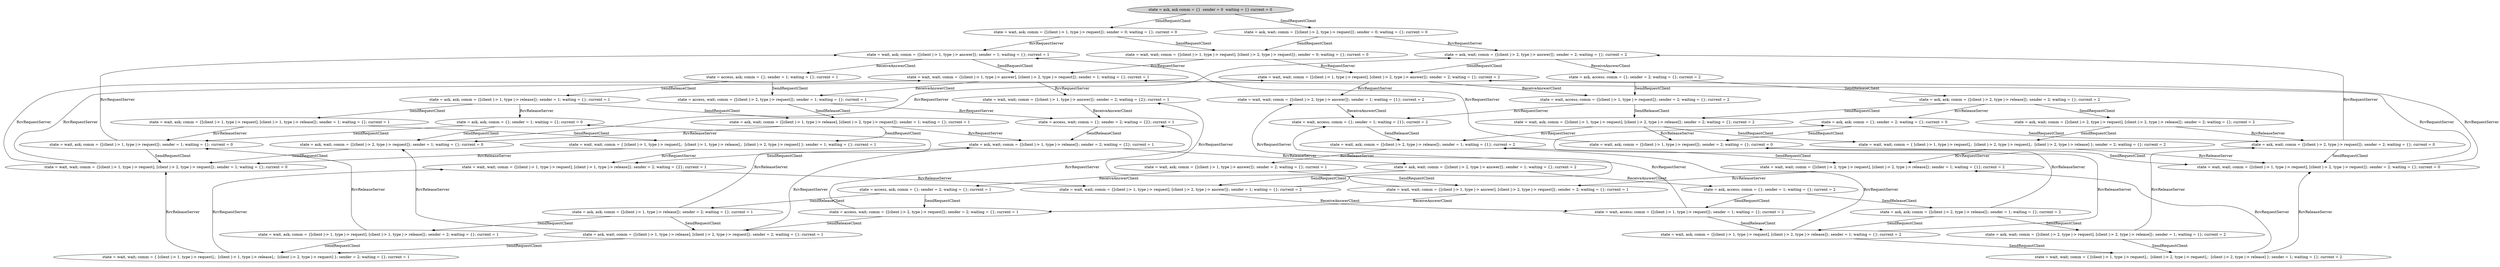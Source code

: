 strict digraph DiskGraph {
nodesep=0.35;
subgraph cluster_graph {
color="white";
-3007379251123995854 [label="state = ask, ask comm = {}  sender = 0  waiting = {} current = 0",style = filled]
-3007379251123995854 -> 5610365159963373162 [label="SendRequestClient",color="black",fontcolor="black"];
5610365159963373162 [label="state = wait, ask; comm = {[client |-> 1, type |-> request]}; sender = 0; waiting = {}; current = 0"];
5610365159963373162 -> 5038014797170245366 [label="RcvRequestServer",color="black",fontcolor="black"];
5038014797170245366 [label="state = wait, ask; comm = {[client |-> 1, type |-> answer]}; sender = 1; waiting = {}; current = 1"];
-3007379251123995854 -> 354324122913043131 [label="SendRequestClient",color="black",fontcolor="black"];
354324122913043131 [label="state = ask, wait; comm = {[client |-> 2, type |-> request]}; sender = 0; waiting = {}; current = 0"];
5610365159963373162 -> 5038014797170245366 [label="RcvRequestServer",color="black",fontcolor="black"];
5038014797170245366 -> -8943286939086169484 [label="ReceiveAnswerClient",color="black",fontcolor="black"];
-8943286939086169484 [label="state = access, ask; comm = {}; sender = 1; waiting = {}; current = 1"];
5610365159963373162 -> 8162719647966164771 [label="SendRequestClient",color="black",fontcolor="black"];
8162719647966164771 [label="state = wait, wait; comm = {[client |-> 1, type |-> request], [client |-> 2, type |-> request]}; sender = 0; waiting = {}; current = 0"];
-8943286939086169484 -> 1842332273725574549 [label="SendReleaseClient",color="black",fontcolor="black"];
1842332273725574549 [label="state = ask, ask; comm = {[client |-> 1, type |-> release]}; sender = 1; waiting = {}; current = 1"];
5038014797170245366 -> 541539822386369215 [label="SendRequestClient",color="black",fontcolor="black"];
541539822386369215 [label="state = wait, wait; comm = {[client |-> 1, type |-> answer], [client |-> 2, type |-> request]}; sender = 1; waiting = {}; current = 1"];
-8943286939086169484 -> -335947191868526467 [label="SendRequestClient",color="black",fontcolor="black"];
-335947191868526467 [label="state = access, wait; comm = {[client |-> 2, type |-> request]}; sender = 1; waiting = {}; current = 1"];
1842332273725574549 -> 4601490067971017426 [label="RcvReleaseServer",color="black",fontcolor="black"];
4601490067971017426 [label="state = ask, ask; comm = {}; sender = 1; waiting = {}; current = 0"];
354324122913043131 -> 5233644813974778355 [label="RcvRequestServer",color="black",fontcolor="black"];
5233644813974778355 [label="state = ask, wait; comm = {[client |-> 2, type |-> answer]}; sender = 2; waiting = {}; current = 2"];
1842332273725574549 -> 8408246756183523034 [label="SendRequestClient",color="black",fontcolor="black"];
8408246756183523034 [label="state = wait, ask; comm = {[client |-> 1, type |-> request], [client |-> 1, type |-> release]}; sender = 1; waiting = {}; current = 1"];
541539822386369215 -> 1789337807767016058 [label="RcvRequestServer",color="black",fontcolor="black"];
1789337807767016058 [label="state = wait, wait; comm = {[client |-> 1, type |-> answer]}; sender = 2; waiting = {2}; current = 1"];
8162719647966164771 -> 541539822386369215 [label="RcvRequestServer",color="black",fontcolor="black"];
8162719647966164771 -> 3335464579128544426 [label="RcvRequestServer",color="black",fontcolor="black"];
3335464579128544426 [label="state = wait, wait; comm = {[client |-> 1, type |-> request], [client |-> 2, type |-> answer]}; sender = 2; waiting = {}; current = 2"];
1842332273725574549 -> 4601490067971017426 [label="RcvReleaseServer",color="black",fontcolor="black"];
541539822386369215 -> -335947191868526467 [label="ReceiveAnswerClient",color="black",fontcolor="black"];
354324122913043131 -> 8162719647966164771 [label="SendRequestClient",color="black",fontcolor="black"];
8162719647966164771 -> 541539822386369215 [label="RcvRequestServer",color="black",fontcolor="black"];
1842332273725574549 -> 7704385791398419336 [label="SendRequestClient",color="black",fontcolor="black"];
7704385791398419336 [label="state = ask, wait; comm = {[client |-> 1, type |-> release], [client |-> 2, type |-> request]}; sender = 1; waiting = {}; current = 1"];
8162719647966164771 -> 3335464579128544426 [label="RcvRequestServer",color="black",fontcolor="black"];
354324122913043131 -> 5233644813974778355 [label="RcvRequestServer",color="black",fontcolor="black"];
541539822386369215 -> 1789337807767016058 [label="RcvRequestServer",color="black",fontcolor="black"];
4601490067971017426 -> -6610044879384797302 [label="SendRequestClient",color="black",fontcolor="black"];
-6610044879384797302 [label="state = wait, ask; comm = {[client |-> 1, type |-> request]}; sender = 1; waiting = {}; current = 0"];
-335947191868526467 -> -8799993623187052583 [label="RcvRequestServer",color="black",fontcolor="black"];
-8799993623187052583 [label="state = access, wait; comm = {}; sender = 2; waiting = {2}; current = 1"];
4601490067971017426 -> -1336815103849512101 [label="SendRequestClient",color="black",fontcolor="black"];
-1336815103849512101 [label="state = ask, wait; comm = {[client |-> 2, type |-> request]}; sender = 1; waiting = {}; current = 0"];
8408246756183523034 -> -6610044879384797302 [label="RcvReleaseServer",color="black",fontcolor="black"];
5233644813974778355 -> 3335464579128544426 [label="SendRequestClient",color="black",fontcolor="black"];
1789337807767016058 -> -8799993623187052583 [label="ReceiveAnswerClient",color="black",fontcolor="black"];
8408246756183523034 -> -6610044879384797302 [label="RcvReleaseServer",color="black",fontcolor="black"];
-335947191868526467 -> 7704385791398419336 [label="SendReleaseClient",color="black",fontcolor="black"];
3335464579128544426 -> -4871746269093011449 [label="RcvRequestServer",color="black",fontcolor="black"];
-4871746269093011449 [label="state = wait, wait; comm = {[client |-> 2, type |-> answer]}; sender = 1; waiting = {1}; current = 2"];
-335947191868526467 -> -8799993623187052583 [label="RcvRequestServer",color="black",fontcolor="black"];
7704385791398419336 -> -1336815103849512101 [label="RcvReleaseServer",color="black",fontcolor="black"];
3335464579128544426 -> -4871746269093011449 [label="RcvRequestServer",color="black",fontcolor="black"];
5233644813974778355 -> 4910777761860183222 [label="ReceiveAnswerClient",color="black",fontcolor="black"];
4910777761860183222 [label="state = ask, access; comm = {}; sender = 2; waiting = {}; current = 2"];
8408246756183523034 -> -6053938527355844250 [label="SendRequestClient",color="black",fontcolor="black"];
-6053938527355844250 [label="state = wait, wait; comm = { [client |-> 1, type |-> request],;  [client |-> 1, type |-> release],;  [client |-> 2, type |-> request] }; sender = 1; waiting = {}; current = 1"];
-6610044879384797302 -> 5038014797170245366 [label="RcvRequestServer",color="black",fontcolor="black"];
3335464579128544426 -> -3303814100636293155 [label="ReceiveAnswerClient",color="black",fontcolor="black"];
-3303814100636293155 [label="state = wait, access; comm = {[client |-> 1, type |-> request]}; sender = 2; waiting = {}; current = 2"];
7704385791398419336 -> 2420035255391360866 [label="RcvRequestServer",color="black",fontcolor="black"];
2420035255391360866 [label="state = ask, wait; comm = {[client |-> 1, type |-> release]}; sender = 2; waiting = {2}; current = 1"];
-1336815103849512101 -> 5233644813974778355 [label="RcvRequestServer",color="black",fontcolor="black"];
-6610044879384797302 -> 5038014797170245366 [label="RcvRequestServer",color="black",fontcolor="black"];
-8799993623187052583 -> 2420035255391360866 [label="SendReleaseClient",color="black",fontcolor="black"];
-6610044879384797302 -> -7431031662816344381 [label="SendRequestClient",color="black",fontcolor="black"];
-1336815103849512101 -> -7431031662816344381 [label="SendRequestClient",color="black",fontcolor="black"];
-7431031662816344381 [label="state = wait, wait; comm = {[client |-> 1, type |-> request], [client |-> 2, type |-> request]}; sender = 1; waiting = {}; current = 0"];
7704385791398419336 -> -6053938527355844250 [label="SendRequestClient",color="black",fontcolor="black"];
-1336815103849512101 -> 5233644813974778355 [label="RcvRequestServer",color="black",fontcolor="black"];
4910777761860183222 -> -3303814100636293155 [label="SendRequestClient",color="black",fontcolor="black"];
-6053938527355844250 -> -7431031662816344381 [label="RcvReleaseServer",color="black",fontcolor="black"];
-4871746269093011449 -> -2123310254238475931 [label="ReceiveAnswerClient",color="black",fontcolor="black"];
-2123310254238475931 [label="state = wait, access; comm = {}; sender = 1; waiting = {1}; current = 2"];
-6053938527355844250 -> 36223429627200545 [label="RcvRequestServer",color="black",fontcolor="black"];
36223429627200545 [label="state = wait, wait; comm = {[client |-> 1, type |-> request], [client |-> 1, type |-> release]}; sender = 2; waiting = {2}; current = 1"];
4910777761860183222 -> 8162697375819623352 [label="SendReleaseClient",color="black",fontcolor="black"];
8162697375819623352 [label="state = ask, ask; comm = {[client |-> 2, type |-> release]}; sender = 2; waiting = {}; current = 2"];
2420035255391360866 -> -4694724229932654722 [label="RcvReleaseServer",color="black",fontcolor="black"];
-4694724229932654722 [label="state = ask, wait; comm = {[client |-> 2, type |-> answer]}; sender = 1; waiting = {}; current = 2"];
2420035255391360866 -> 36223429627200545 [label="SendRequestClient",color="black",fontcolor="black"];
2420035255391360866 -> -4694724229932654722 [label="RcvReleaseServer",color="black",fontcolor="black"];
-7431031662816344381 -> 541539822386369215 [label="RcvRequestServer",color="black",fontcolor="black"];
-7431031662816344381 -> 3335464579128544426 [label="RcvRequestServer",color="black",fontcolor="black"];
-7431031662816344381 -> 541539822386369215 [label="RcvRequestServer",color="black",fontcolor="black"];
7704385791398419336 -> -1336815103849512101 [label="RcvReleaseServer",color="black",fontcolor="black"];
-7431031662816344381 -> 3335464579128544426 [label="RcvRequestServer",color="black",fontcolor="black"];
-6053938527355844250 -> -7431031662816344381 [label="RcvReleaseServer",color="black",fontcolor="black"];
-6053938527355844250 -> 36223429627200545 [label="RcvRequestServer",color="black",fontcolor="black"];
-3303814100636293155 -> -2123310254238475931 [label="RcvRequestServer",color="black",fontcolor="black"];
-2123310254238475931 -> 935490801532948019 [label="SendReleaseClient",color="black",fontcolor="black"];
935490801532948019 [label="state = wait, ask; comm = {[client |-> 2, type |-> release]}; sender = 1; waiting = {1}; current = 2"];
7704385791398419336 -> 2420035255391360866 [label="RcvRequestServer",color="black",fontcolor="black"];
8162697375819623352 -> -3917393064932449185 [label="RcvReleaseServer",color="black",fontcolor="black"];
-3917393064932449185 [label="state = ask, ask; comm = {}; sender = 2; waiting = {}; current = 0"];
36223429627200545 -> -2868605729405459929 [label="RcvReleaseServer",color="black",fontcolor="black"];
-2868605729405459929 [label="state = wait, wait; comm = {[client |-> 1, type |-> request], [client |-> 2, type |-> answer]}; sender = 1; waiting = {}; current = 2"];
-3303814100636293155 -> -2123310254238475931 [label="RcvRequestServer",color="black",fontcolor="black"];
-4694724229932654722 -> -2868605729405459929 [label="SendRequestClient",color="black",fontcolor="black"];
8162697375819623352 -> 2046580997050161399 [label="SendRequestClient",color="black",fontcolor="black"];
2046580997050161399 [label="state = wait, ask; comm = {[client |-> 1, type |-> request], [client |-> 2, type |-> release]}; sender = 2; waiting = {}; current = 2"];
8162697375819623352 -> -3917393064932449185 [label="RcvReleaseServer",color="black",fontcolor="black"];
36223429627200545 -> -2868605729405459929 [label="RcvReleaseServer",color="black",fontcolor="black"];
8162697375819623352 -> 5568660496611085527 [label="SendRequestClient",color="black",fontcolor="black"];
5568660496611085527 [label="state = ask, wait; comm = {[client |-> 2, type |-> request], [client |-> 2, type |-> release]}; sender = 2; waiting = {}; current = 2"];
935490801532948019 -> -5506839294711984005 [label="RcvReleaseServer",color="black",fontcolor="black"];
-5506839294711984005 [label="state = wait, ask; comm = {[client |-> 1, type |-> answer]}; sender = 2; waiting = {}; current = 1"];
-4694724229932654722 -> -5593524276789933509 [label="ReceiveAnswerClient",color="black",fontcolor="black"];
-5593524276789933509 [label="state = ask, access; comm = {}; sender = 1; waiting = {}; current = 2"];
-3303814100636293155 -> 2046580997050161399 [label="SendReleaseClient",color="black",fontcolor="black"];
-2868605729405459929 -> -4871746269093011449 [label="RcvRequestServer",color="black",fontcolor="black"];
935490801532948019 -> -5506839294711984005 [label="RcvReleaseServer",color="black",fontcolor="black"];
-3917393064932449185 -> 5925960997538427143 [label="SendRequestClient",color="black",fontcolor="black"];
5925960997538427143 [label="state = wait, ask; comm = {[client |-> 1, type |-> request]}; sender = 2; waiting = {}; current = 0"];
2046580997050161399 -> 5925960997538427143 [label="RcvReleaseServer",color="black",fontcolor="black"];
935490801532948019 -> -3061335808198687112 [label="SendRequestClient",color="black",fontcolor="black"];
-3061335808198687112 [label="state = wait, wait; comm = {[client |-> 2, type |-> request], [client |-> 2, type |-> release]}; sender = 1; waiting = {1}; current = 2"];
-3917393064932449185 -> 1948920281616985558 [label="SendRequestClient",color="black",fontcolor="black"];
1948920281616985558 [label="state = ask, wait; comm = {[client |-> 2, type |-> request]}; sender = 2; waiting = {}; current = 0"];
-2868605729405459929 -> -4871746269093011449 [label="RcvRequestServer",color="black",fontcolor="black"];
-5506839294711984005 -> 8474181292984448249 [label="ReceiveAnswerClient",color="black",fontcolor="black"];
8474181292984448249 [label="state = access, ask; comm = {}; sender = 2; waiting = {}; current = 1"];
5568660496611085527 -> 1948920281616985558 [label="RcvReleaseServer",color="black",fontcolor="black"];
2046580997050161399 -> 935490801532948019 [label="RcvRequestServer",color="black",fontcolor="black"];
5568660496611085527 -> -8335960851454828999 [label="SendRequestClient",color="black",fontcolor="black"];
-8335960851454828999 [label="state = wait, wait; comm = { [client |-> 1, type |-> request],;  [client |-> 2, type |-> request],;  [client |-> 2, type |-> release] }; sender = 2; waiting = {}; current = 2"];
-5506839294711984005 -> -1010294453494563790 [label="SendRequestClient",color="black",fontcolor="black"];
-1010294453494563790 [label="state = wait, wait; comm = {[client |-> 1, type |-> answer], [client |-> 2, type |-> request]}; sender = 2; waiting = {}; current = 1"];
-2868605729405459929 -> 2620856943599438160 [label="ReceiveAnswerClient",color="black",fontcolor="black"];
2620856943599438160 [label="state = wait, access; comm = {[client |-> 1, type |-> request]}; sender = 1; waiting = {}; current = 2"];
-5593524276789933509 -> 2620856943599438160 [label="SendRequestClient",color="black",fontcolor="black"];
5568660496611085527 -> 1948920281616985558 [label="RcvReleaseServer",color="black",fontcolor="black"];
2046580997050161399 -> 5925960997538427143 [label="RcvReleaseServer",color="black",fontcolor="black"];
-3061335808198687112 -> -1010294453494563790 [label="RcvReleaseServer",color="black",fontcolor="black"];
-5593524276789933509 -> -8701267744202160843 [label="SendReleaseClient",color="black",fontcolor="black"];
-8701267744202160843 [label="state = ask, ask; comm = {[client |-> 2, type |-> release]}; sender = 1; waiting = {}; current = 2"];
5925960997538427143 -> 5038014797170245366 [label="RcvRequestServer",color="black",fontcolor="black"];
1948920281616985558 -> 5233644813974778355 [label="RcvRequestServer",color="black",fontcolor="black"];
-3061335808198687112 -> -1010294453494563790 [label="RcvReleaseServer",color="black",fontcolor="black"];
2046580997050161399 -> 935490801532948019 [label="RcvRequestServer",color="black",fontcolor="black"];
1948920281616985558 -> 7973329603317934158 [label="SendRequestClient",color="black",fontcolor="black"];
7973329603317934158 [label="state = wait, wait; comm = {[client |-> 1, type |-> request], [client |-> 2, type |-> request]}; sender = 2; waiting = {}; current = 0"];
5925960997538427143 -> 5038014797170245366 [label="RcvRequestServer",color="black",fontcolor="black"];
1948920281616985558 -> 5233644813974778355 [label="RcvRequestServer",color="black",fontcolor="black"];
2046580997050161399 -> -8335960851454828999 [label="SendRequestClient",color="black",fontcolor="black"];
-8335960851454828999 -> 7973329603317934158 [label="RcvReleaseServer",color="black",fontcolor="black"];
8474181292984448249 -> -1159643487451258088 [label="SendReleaseClient",color="black",fontcolor="black"];
-1159643487451258088 [label="state = ask, ask; comm = {[client |-> 1, type |-> release]}; sender = 2; waiting = {}; current = 1"];
5925960997538427143 -> 7973329603317934158 [label="SendRequestClient",color="black",fontcolor="black"];
8474181292984448249 -> 950014168694202096 [label="SendRequestClient",color="black",fontcolor="black"];
950014168694202096 [label="state = access, wait; comm = {[client |-> 2, type |-> request]}; sender = 2; waiting = {}; current = 1"];
-8335960851454828999 -> -3061335808198687112 [label="RcvRequestServer",color="black",fontcolor="black"];
-8701267744202160843 -> -3917393064932449185 [label="RcvReleaseServer",color="black",fontcolor="black"];
-8335960851454828999 -> 7973329603317934158 [label="RcvReleaseServer",color="black",fontcolor="black"];
-1010294453494563790 -> 1789337807767016058 [label="RcvRequestServer",color="black",fontcolor="black"];
-8335960851454828999 -> -3061335808198687112 [label="RcvRequestServer",color="black",fontcolor="black"];
-8701267744202160843 -> -1576343949457181062 [label="SendRequestClient",color="black",fontcolor="black"];
-1576343949457181062 [label="state = wait, ask; comm = {[client |-> 1, type |-> request], [client |-> 2, type |-> release]}; sender = 1; waiting = {}; current = 2"];
2620856943599438160 -> -2123310254238475931 [label="RcvRequestServer",color="black",fontcolor="black"];
-8701267744202160843 -> -3917393064932449185 [label="RcvReleaseServer",color="black",fontcolor="black"];
7973329603317934158 -> 541539822386369215 [label="RcvRequestServer",color="black",fontcolor="black"];
-1010294453494563790 -> 950014168694202096 [label="ReceiveAnswerClient",color="black",fontcolor="black"];
7973329603317934158 -> 3335464579128544426 [label="RcvRequestServer",color="black",fontcolor="black"];
-8701267744202160843 -> -4954379454253571494 [label="SendRequestClient",color="black",fontcolor="black"];
-4954379454253571494 [label="state = ask, wait; comm = {[client |-> 2, type |-> request], [client |-> 2, type |-> release]}; sender = 1; waiting = {}; current = 2"];
2620856943599438160 -> -2123310254238475931 [label="RcvRequestServer",color="black",fontcolor="black"];
-1159643487451258088 -> 4601490067971017426 [label="RcvReleaseServer",color="black",fontcolor="black"];
7973329603317934158 -> 541539822386369215 [label="RcvRequestServer",color="black",fontcolor="black"];
-1010294453494563790 -> 1789337807767016058 [label="RcvRequestServer",color="black",fontcolor="black"];
7973329603317934158 -> 3335464579128544426 [label="RcvRequestServer",color="black",fontcolor="black"];
-1159643487451258088 -> -9022593563013164969 [label="SendRequestClient",color="black",fontcolor="black"];
-9022593563013164969 [label="state = wait, ask; comm = {[client |-> 1, type |-> request], [client |-> 1, type |-> release]}; sender = 2; waiting = {}; current = 1"];
2620856943599438160 -> -1576343949457181062 [label="SendReleaseClient",color="black",fontcolor="black"];
-1159643487451258088 -> 4601490067971017426 [label="RcvReleaseServer",color="black",fontcolor="black"];
-1576343949457181062 -> 5925960997538427143 [label="RcvReleaseServer",color="black",fontcolor="black"];
950014168694202096 -> -8799993623187052583 [label="RcvRequestServer",color="black",fontcolor="black"];
-1576343949457181062 -> 935490801532948019 [label="RcvRequestServer",color="black",fontcolor="black"];
-1159643487451258088 -> -7164625455349795579 [label="SendRequestClient",color="black",fontcolor="black"];
-7164625455349795579 [label="state = ask, wait; comm = {[client |-> 1, type |-> release], [client |-> 2, type |-> request]}; sender = 2; waiting = {}; current = 1"];
-4954379454253571494 -> 1948920281616985558 [label="RcvReleaseServer",color="black",fontcolor="black"];
-9022593563013164969 -> -6610044879384797302 [label="RcvReleaseServer",color="black",fontcolor="black"];
-1576343949457181062 -> 5925960997538427143 [label="RcvReleaseServer",color="black",fontcolor="black"];
950014168694202096 -> -7164625455349795579 [label="SendReleaseClient",color="black",fontcolor="black"];
-1576343949457181062 -> 935490801532948019 [label="RcvRequestServer",color="black",fontcolor="black"];
-9022593563013164969 -> -6610044879384797302 [label="RcvReleaseServer",color="black",fontcolor="black"];
-4954379454253571494 -> 8802829524036300980 [label="SendRequestClient",color="black",fontcolor="black"];
8802829524036300980 [label="state = wait, wait; comm = { [client |-> 1, type |-> request],;  [client |-> 2, type |-> request],;  [client |-> 2, type |-> release] }; sender = 1; waiting = {}; current = 2"];
-9022593563013164969 -> 6738880281674950635 [label="SendRequestClient",color="black",fontcolor="black"];
6738880281674950635 [label="state = wait, wait; comm = { [client |-> 1, type |-> request],;  [client |-> 1, type |-> release],;  [client |-> 2, type |-> request] }; sender = 2; waiting = {}; current = 1"];
-1576343949457181062 -> 8802829524036300980 [label="SendRequestClient",color="black",fontcolor="black"];
950014168694202096 -> -8799993623187052583 [label="RcvRequestServer",color="black",fontcolor="black"];
8802829524036300980 -> 7973329603317934158 [label="RcvReleaseServer",color="black",fontcolor="black"];
-7164625455349795579 -> -1336815103849512101 [label="RcvReleaseServer",color="black",fontcolor="black"];
-4954379454253571494 -> 1948920281616985558 [label="RcvReleaseServer",color="black",fontcolor="black"];
-7164625455349795579 -> 2420035255391360866 [label="RcvRequestServer",color="black",fontcolor="black"];
8802829524036300980 -> -3061335808198687112 [label="RcvRequestServer",color="black",fontcolor="black"];
6738880281674950635 -> -7431031662816344381 [label="RcvReleaseServer",color="black",fontcolor="black"];
8802829524036300980 -> 7973329603317934158 [label="RcvReleaseServer",color="black",fontcolor="black"];
-7164625455349795579 -> 6738880281674950635 [label="SendRequestClient",color="black",fontcolor="black"];
8802829524036300980 -> -3061335808198687112 [label="RcvRequestServer",color="black",fontcolor="black"];
6738880281674950635 -> 36223429627200545 [label="RcvRequestServer",color="black",fontcolor="black"];
-7164625455349795579 -> -1336815103849512101 [label="RcvReleaseServer",color="black",fontcolor="black"];
6738880281674950635 -> -7431031662816344381 [label="RcvReleaseServer",color="black",fontcolor="black"];
-7164625455349795579 -> 2420035255391360866 [label="RcvRequestServer",color="black",fontcolor="black"];
6738880281674950635 -> 36223429627200545 [label="RcvRequestServer",color="black",fontcolor="black"];
{rank = same; -3007379251123995854;}
{rank = same; 5610365159963373162;354324122913043131;}
{rank = same; 5233644813974778355;5038014797170245366;8162719647966164771;}
{rank = same; 541539822386369215;3335464579128544426;4910777761860183222;-8943286939086169484;}
{rank = same; 8162697375819623352;1842332273725574549;-335947191868526467;-4871746269093011449;-3303814100636293155;1789337807767016058;}
{rank = same; -3917393064932449185;7704385791398419336;-2123310254238475931;5568660496611085527;4601490067971017426;8408246756183523034;-8799993623187052583;2046580997050161399;}
{rank = same; -6053938527355844250;935490801532948019;5925960997538427143;1948920281616985558;-8335960851454828999;-6610044879384797302;-1336815103849512101;2420035255391360866;}
{rank = same; 7973329603317934158;-3061335808198687112;-7431031662816344381;-4694724229932654722;-5506839294711984005;36223429627200545;}
{rank = same; -5593524276789933509;8474181292984448249;-1010294453494563790;-2868605729405459929;}
{rank = same; 2620856943599438160;-8701267744202160843;-1159643487451258088;950014168694202096;}
{rank = same; -9022593563013164969;-1576343949457181062;-7164625455349795579;-4954379454253571494;}
{rank = same; 6738880281674950635;8802829524036300980;}
}
}